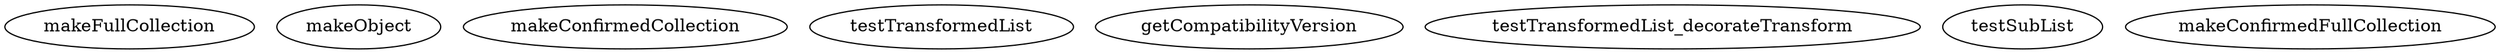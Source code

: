 digraph G {
makeFullCollection;
makeObject;
makeConfirmedCollection;
testTransformedList;
getCompatibilityVersion;
testTransformedList_decorateTransform;
testSubList;
makeConfirmedFullCollection;
}